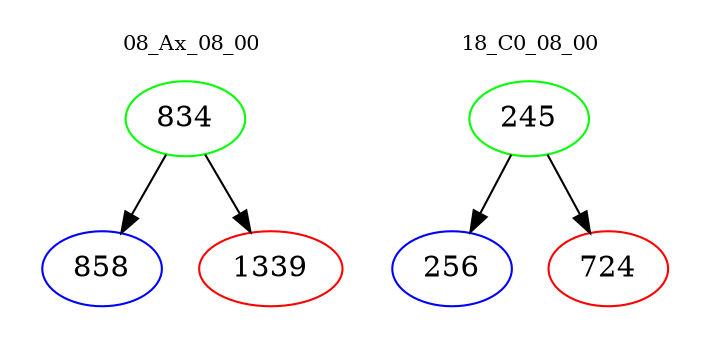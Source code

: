 digraph{
subgraph cluster_0 {
color = white
label = "08_Ax_08_00";
fontsize=10;
T0_834 [label="834", color="green"]
T0_834 -> T0_858 [color="black"]
T0_858 [label="858", color="blue"]
T0_834 -> T0_1339 [color="black"]
T0_1339 [label="1339", color="red"]
}
subgraph cluster_1 {
color = white
label = "18_C0_08_00";
fontsize=10;
T1_245 [label="245", color="green"]
T1_245 -> T1_256 [color="black"]
T1_256 [label="256", color="blue"]
T1_245 -> T1_724 [color="black"]
T1_724 [label="724", color="red"]
}
}
